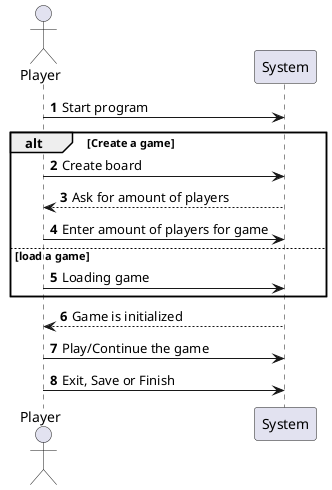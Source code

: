 @startuml
'https://plantuml.com/sequence-diagram

autonumber

Actor Player
Participant System

Player -> System: Start program

ALT Create a game
Player -> System: Create board
System --> Player: Ask for amount of players

Player -> System: Enter amount of players for game
else load a game

Player -> System: Loading game


end

System --> Player: Game is initialized
Player -> System: Play/Continue the game

Player -> System: Exit, Save or Finish

@enduml